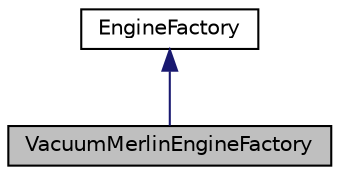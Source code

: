 digraph "VacuumMerlinEngineFactory"
{
 // LATEX_PDF_SIZE
  edge [fontname="Helvetica",fontsize="10",labelfontname="Helvetica",labelfontsize="10"];
  node [fontname="Helvetica",fontsize="10",shape=record];
  Node1 [label="VacuumMerlinEngineFactory",height=0.2,width=0.4,color="black", fillcolor="grey75", style="filled", fontcolor="black",tooltip="VacuumMerlinEngineFactory Class."];
  Node2 -> Node1 [dir="back",color="midnightblue",fontsize="10",style="solid",fontname="Helvetica"];
  Node2 [label="EngineFactory",height=0.2,width=0.4,color="black", fillcolor="white", style="filled",URL="$classEngineFactory.html",tooltip="EngineFactory Class."];
}
